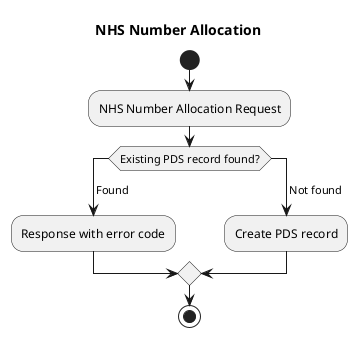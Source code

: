 @startuml


title NHS Number Allocation

start
:NHS Number Allocation Request;
switch (Existing PDS record found?)
case ( Found )
  :Response with error code;
case ( Not found )
  :Create PDS record;
endswitch
stop

@enduml
